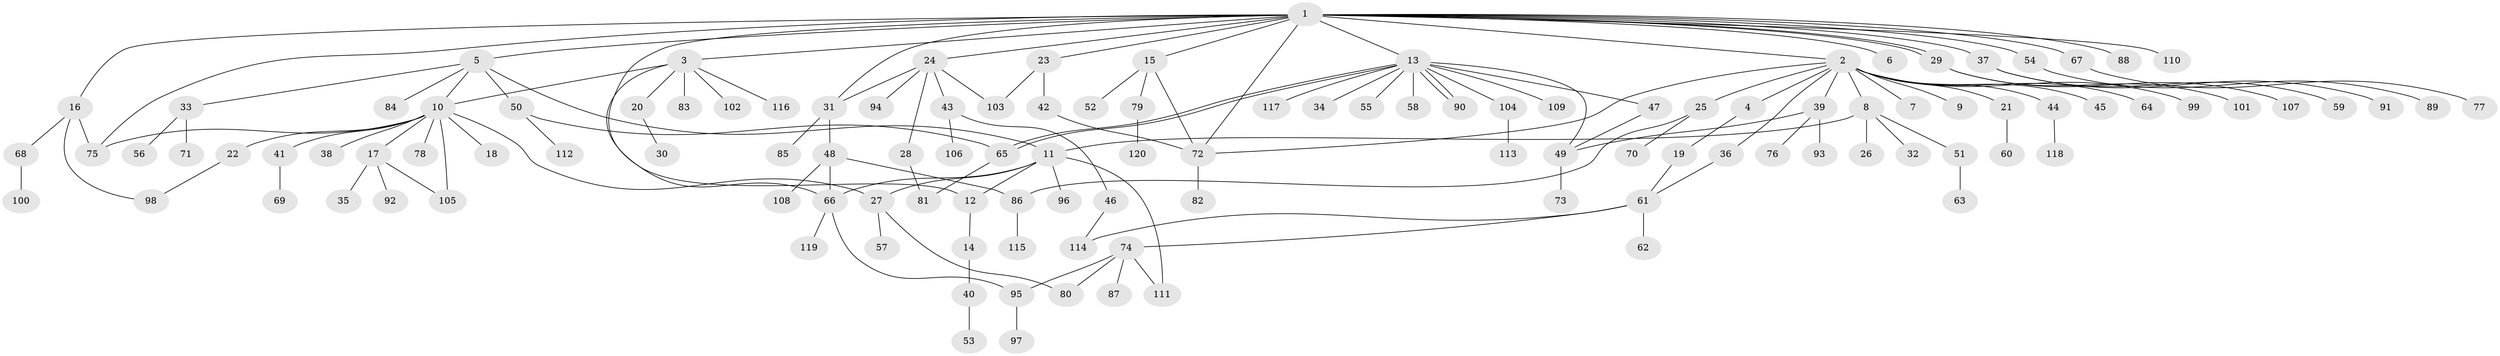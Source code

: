 // coarse degree distribution, {17: 0.013333333333333334, 13: 0.013333333333333334, 1: 0.4533333333333333, 3: 0.14666666666666667, 2: 0.21333333333333335, 4: 0.08, 9: 0.013333333333333334, 5: 0.02666666666666667, 10: 0.013333333333333334, 6: 0.02666666666666667}
// Generated by graph-tools (version 1.1) at 2025/36/03/04/25 23:36:51]
// undirected, 120 vertices, 147 edges
graph export_dot {
  node [color=gray90,style=filled];
  1;
  2;
  3;
  4;
  5;
  6;
  7;
  8;
  9;
  10;
  11;
  12;
  13;
  14;
  15;
  16;
  17;
  18;
  19;
  20;
  21;
  22;
  23;
  24;
  25;
  26;
  27;
  28;
  29;
  30;
  31;
  32;
  33;
  34;
  35;
  36;
  37;
  38;
  39;
  40;
  41;
  42;
  43;
  44;
  45;
  46;
  47;
  48;
  49;
  50;
  51;
  52;
  53;
  54;
  55;
  56;
  57;
  58;
  59;
  60;
  61;
  62;
  63;
  64;
  65;
  66;
  67;
  68;
  69;
  70;
  71;
  72;
  73;
  74;
  75;
  76;
  77;
  78;
  79;
  80;
  81;
  82;
  83;
  84;
  85;
  86;
  87;
  88;
  89;
  90;
  91;
  92;
  93;
  94;
  95;
  96;
  97;
  98;
  99;
  100;
  101;
  102;
  103;
  104;
  105;
  106;
  107;
  108;
  109;
  110;
  111;
  112;
  113;
  114;
  115;
  116;
  117;
  118;
  119;
  120;
  1 -- 2;
  1 -- 3;
  1 -- 5;
  1 -- 6;
  1 -- 12;
  1 -- 13;
  1 -- 15;
  1 -- 16;
  1 -- 23;
  1 -- 24;
  1 -- 29;
  1 -- 29;
  1 -- 31;
  1 -- 37;
  1 -- 54;
  1 -- 67;
  1 -- 72;
  1 -- 75;
  1 -- 88;
  1 -- 110;
  2 -- 4;
  2 -- 7;
  2 -- 8;
  2 -- 9;
  2 -- 21;
  2 -- 25;
  2 -- 36;
  2 -- 39;
  2 -- 44;
  2 -- 45;
  2 -- 64;
  2 -- 72;
  2 -- 99;
  3 -- 10;
  3 -- 20;
  3 -- 66;
  3 -- 83;
  3 -- 102;
  3 -- 116;
  4 -- 19;
  5 -- 10;
  5 -- 11;
  5 -- 33;
  5 -- 50;
  5 -- 84;
  8 -- 11;
  8 -- 26;
  8 -- 32;
  8 -- 51;
  10 -- 17;
  10 -- 18;
  10 -- 22;
  10 -- 27;
  10 -- 38;
  10 -- 41;
  10 -- 75;
  10 -- 78;
  10 -- 105;
  11 -- 12;
  11 -- 27;
  11 -- 66;
  11 -- 96;
  11 -- 111;
  12 -- 14;
  13 -- 34;
  13 -- 47;
  13 -- 49;
  13 -- 55;
  13 -- 58;
  13 -- 65;
  13 -- 65;
  13 -- 90;
  13 -- 90;
  13 -- 104;
  13 -- 109;
  13 -- 117;
  14 -- 40;
  15 -- 52;
  15 -- 72;
  15 -- 79;
  16 -- 68;
  16 -- 75;
  16 -- 98;
  17 -- 35;
  17 -- 92;
  17 -- 105;
  19 -- 61;
  20 -- 30;
  21 -- 60;
  22 -- 98;
  23 -- 42;
  23 -- 103;
  24 -- 28;
  24 -- 31;
  24 -- 43;
  24 -- 94;
  24 -- 103;
  25 -- 70;
  25 -- 86;
  27 -- 57;
  27 -- 80;
  28 -- 81;
  29 -- 101;
  29 -- 107;
  31 -- 48;
  31 -- 85;
  33 -- 56;
  33 -- 71;
  36 -- 61;
  37 -- 59;
  37 -- 91;
  39 -- 49;
  39 -- 76;
  39 -- 93;
  40 -- 53;
  41 -- 69;
  42 -- 72;
  43 -- 46;
  43 -- 106;
  44 -- 118;
  46 -- 114;
  47 -- 49;
  48 -- 66;
  48 -- 86;
  48 -- 108;
  49 -- 73;
  50 -- 65;
  50 -- 112;
  51 -- 63;
  54 -- 89;
  61 -- 62;
  61 -- 74;
  61 -- 114;
  65 -- 81;
  66 -- 95;
  66 -- 119;
  67 -- 77;
  68 -- 100;
  72 -- 82;
  74 -- 80;
  74 -- 87;
  74 -- 95;
  74 -- 111;
  79 -- 120;
  86 -- 115;
  95 -- 97;
  104 -- 113;
}

